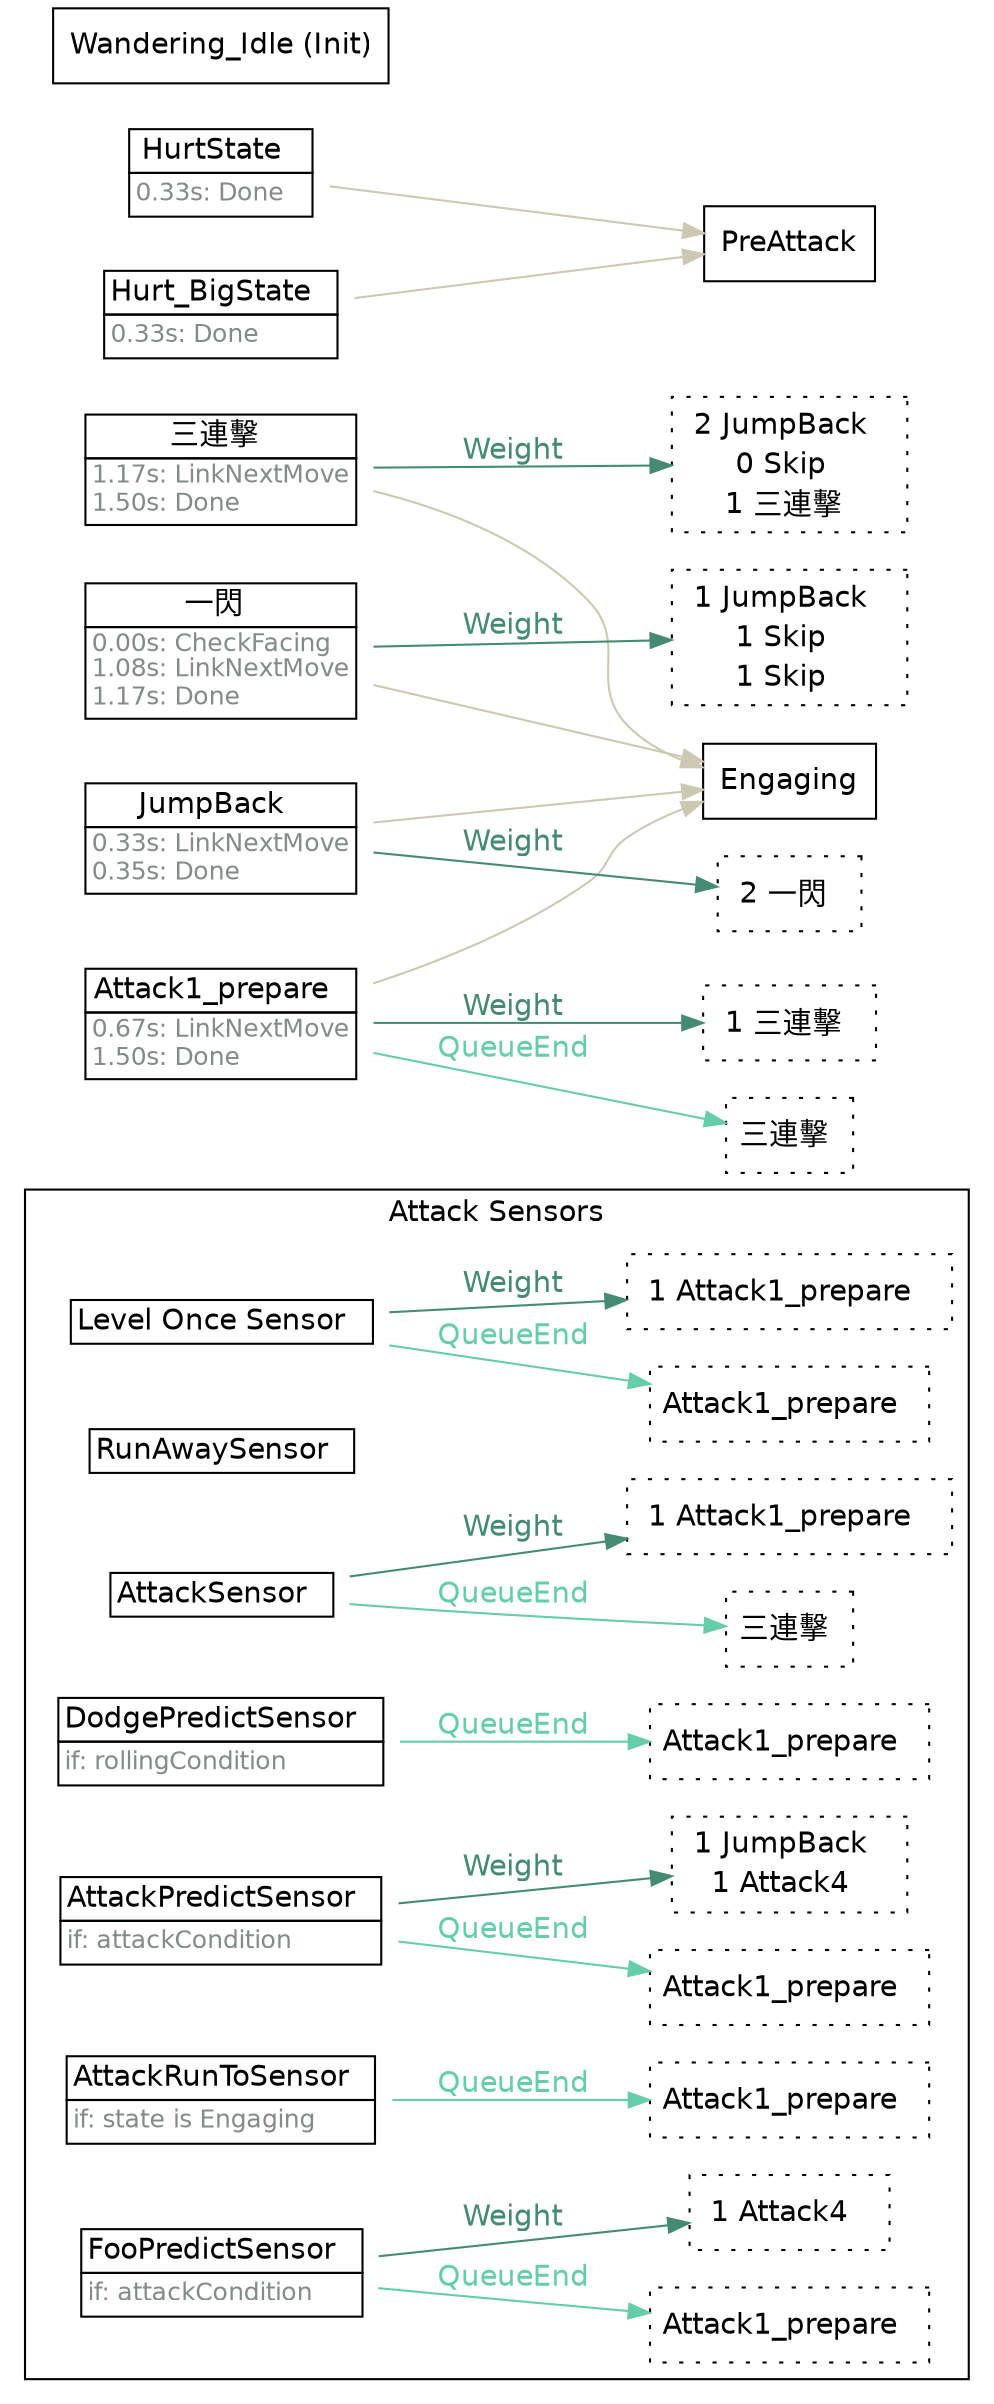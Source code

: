strict digraph "Foo" {
	"rankdir"="LR";
	node ["shape"="box","fontname"="Helvetica"];
	edge ["fontname"="Helvetica"];
	subgraph "cluster_attacksensors" {
		"rank"="sink";
		"label"="Attack Sensors";
		"fontname"="Helvetica";
		"Level Once Sensor" ["shape"="plaintext","label"=<<TABLE border="0" cellspacing="0" cellborder="1" cellpadding="2"><TR><TD>Level Once Sensor  </TD></TR></TABLE>>]
		"Level Once Sensor_linked" ["shape"="box","style"="dotted","label"=<<TABLE border="0" cellspacing="0" cellborder="0" cellpadding="2"><TR><TD>Attack1_prepare  </TD></TR></TABLE>>,"margin"="0.05"]
		"Level Once Sensor" -> "Level Once Sensor_linked"  ["label"="QueueEnd","color"="aquamarine3","fontcolor"="aquamarine3"]
		"Level Once Sensor_weight" ["shape"="box","style"="dotted","label"=<<TABLE border="0" cellspacing="0" cellborder="0" cellpadding="2"><TR><TD>1 Attack1_prepare  </TD></TR></TABLE>>]
		"Level Once Sensor" -> "Level Once Sensor_weight"  ["label"="Weight","color"="aquamarine4","fontcolor"="aquamarine4"]
		"RunAwaySensor" ["shape"="plaintext","label"=<<TABLE border="0" cellspacing="0" cellborder="1" cellpadding="2"><TR><TD>RunAwaySensor  </TD></TR></TABLE>>]
		"AttackSensor" ["shape"="plaintext","label"=<<TABLE border="0" cellspacing="0" cellborder="1" cellpadding="2"><TR><TD>AttackSensor  </TD></TR></TABLE>>]
		"AttackSensor_linked" ["shape"="box","style"="dotted","label"=<<TABLE border="0" cellspacing="0" cellborder="0" cellpadding="2"><TR><TD>三連擊  </TD></TR></TABLE>>,"margin"="0.05"]
		"AttackSensor" -> "AttackSensor_linked"  ["label"="QueueEnd","color"="aquamarine3","fontcolor"="aquamarine3"]
		"AttackSensor_weight" ["shape"="box","style"="dotted","label"=<<TABLE border="0" cellspacing="0" cellborder="0" cellpadding="2"><TR><TD>1 Attack1_prepare  </TD></TR></TABLE>>]
		"AttackSensor" -> "AttackSensor_weight"  ["label"="Weight","color"="aquamarine4","fontcolor"="aquamarine4"]
		"DodgePredictSensor" ["shape"="plaintext","label"=<<TABLE border="0" cellspacing="0" cellborder="1" cellpadding="2"><TR><TD>DodgePredictSensor  </TD></TR><TR><TD align="left" balign="left"><FONT point-size="12" color="azure4">if: rollingCondition</FONT>  </TD></TR></TABLE>>]
		"DodgePredictSensor_linked" ["shape"="box","style"="dotted","label"=<<TABLE border="0" cellspacing="0" cellborder="0" cellpadding="2"><TR><TD>Attack1_prepare  </TD></TR></TABLE>>,"margin"="0.05"]
		"DodgePredictSensor" -> "DodgePredictSensor_linked"  ["label"="QueueEnd","color"="aquamarine3","fontcolor"="aquamarine3"]
		"AttackPredictSensor" ["shape"="plaintext","label"=<<TABLE border="0" cellspacing="0" cellborder="1" cellpadding="2"><TR><TD>AttackPredictSensor  </TD></TR><TR><TD align="left" balign="left"><FONT point-size="12" color="azure4">if: attackCondition</FONT>  </TD></TR></TABLE>>]
		"AttackPredictSensor_linked" ["shape"="box","style"="dotted","label"=<<TABLE border="0" cellspacing="0" cellborder="0" cellpadding="2"><TR><TD>Attack1_prepare  </TD></TR></TABLE>>,"margin"="0.05"]
		"AttackPredictSensor" -> "AttackPredictSensor_linked"  ["label"="QueueEnd","color"="aquamarine3","fontcolor"="aquamarine3"]
		"AttackRunToSensor" ["shape"="plaintext","label"=<<TABLE border="0" cellspacing="0" cellborder="1" cellpadding="2"><TR><TD>AttackRunToSensor  </TD></TR><TR><TD align="left" balign="left"><FONT point-size="12" color="azure4">if: state is Engaging</FONT>  </TD></TR></TABLE>>]
		"AttackRunToSensor_linked" ["shape"="box","style"="dotted","label"=<<TABLE border="0" cellspacing="0" cellborder="0" cellpadding="2"><TR><TD>Attack1_prepare  </TD></TR></TABLE>>,"margin"="0.05"]
		"AttackRunToSensor" -> "AttackRunToSensor_linked"  ["label"="QueueEnd","color"="aquamarine3","fontcolor"="aquamarine3"]
		"AttackPredictSensor" ["shape"="plaintext","label"=<<TABLE border="0" cellspacing="0" cellborder="1" cellpadding="2"><TR><TD>AttackPredictSensor  </TD></TR><TR><TD align="left" balign="left"><FONT point-size="12" color="azure4">if: attackCondition</FONT>  </TD></TR></TABLE>>]
		"AttackPredictSensor_linked" ["shape"="box","style"="dotted","label"=<<TABLE border="0" cellspacing="0" cellborder="0" cellpadding="2"><TR><TD>Attack1_prepare  </TD></TR></TABLE>>,"margin"="0.05"]
		"AttackPredictSensor" -> "AttackPredictSensor_linked"  ["label"="QueueEnd","color"="aquamarine3","fontcolor"="aquamarine3"]
		"AttackPredictSensor_weight" ["shape"="box","style"="dotted","label"=<<TABLE border="0" cellspacing="0" cellborder="0" cellpadding="2"><TR><TD>1 JumpBack  </TD></TR><TR><TD>1 Attack4  </TD></TR></TABLE>>]
		"AttackPredictSensor" -> "AttackPredictSensor_weight"  ["label"="Weight","color"="aquamarine4","fontcolor"="aquamarine4"]
		"FooPredictSensor" ["shape"="plaintext","label"=<<TABLE border="0" cellspacing="0" cellborder="1" cellpadding="2"><TR><TD>FooPredictSensor  </TD></TR><TR><TD align="left" balign="left"><FONT point-size="12" color="azure4">if: attackCondition</FONT>  </TD></TR></TABLE>>]
		"FooPredictSensor_linked" ["shape"="box","style"="dotted","label"=<<TABLE border="0" cellspacing="0" cellborder="0" cellpadding="2"><TR><TD>Attack1_prepare  </TD></TR></TABLE>>,"margin"="0.05"]
		"FooPredictSensor" -> "FooPredictSensor_linked"  ["label"="QueueEnd","color"="aquamarine3","fontcolor"="aquamarine3"]
		"FooPredictSensor_weight" ["shape"="box","style"="dotted","label"=<<TABLE border="0" cellspacing="0" cellborder="0" cellpadding="2"><TR><TD>1 Attack4  </TD></TR></TABLE>>]
		"FooPredictSensor" -> "FooPredictSensor_weight"  ["label"="Weight","color"="aquamarine4","fontcolor"="aquamarine4"]
	}
	
	"Attack1_prepare" -> "Engaging"  ["color"="cornsilk3","fontcolor"="cornsilk3"]
	"Attack1_prepare_linked" ["shape"="box","style"="dotted","label"=<<TABLE border="0" cellspacing="0" cellborder="0" cellpadding="2"><TR><TD>三連擊  </TD></TR></TABLE>>,"margin"="0.05"]
	"Attack1_prepare" -> "Attack1_prepare_linked"  ["label"="QueueEnd","color"="aquamarine3","fontcolor"="aquamarine3"]
	"Attack1_prepare_weight" ["shape"="box","style"="dotted","label"=<<TABLE border="0" cellspacing="0" cellborder="0" cellpadding="2"><TR><TD>1 三連擊  </TD></TR></TABLE>>]
	"Attack1_prepare" -> "Attack1_prepare_weight"  ["label"="Weight","color"="aquamarine4","fontcolor"="aquamarine4"]
	"Attack1_prepare" ["shape"="plaintext","label"=<<TABLE border="0" cellspacing="0" cellborder="1" cellpadding="2"><TR><TD>Attack1_prepare  </TD></TR><TR><TD align="left" balign="left"><FONT point-size="12" color="azure4">0.67s: LinkNextMove<br/>1.50s: Done</FONT>  </TD></TR></TABLE>>]
	"三連擊" -> "Engaging"  ["color"="cornsilk3","fontcolor"="cornsilk3"]
	"三連擊_weight" ["shape"="box","style"="dotted","label"=<<TABLE border="0" cellspacing="0" cellborder="0" cellpadding="2"><TR><TD>2 JumpBack  </TD></TR><TR><TD>0 Skip  </TD></TR><TR><TD>1 三連擊  </TD></TR></TABLE>>]
	"三連擊" -> "三連擊_weight"  ["label"="Weight","color"="aquamarine4","fontcolor"="aquamarine4"]
	"三連擊" ["shape"="plaintext","label"=<<TABLE border="0" cellspacing="0" cellborder="1" cellpadding="2"><TR><TD>三連擊  </TD></TR><TR><TD align="left" balign="left"><FONT point-size="12" color="azure4">1.17s: LinkNextMove<br/>1.50s: Done</FONT>  </TD></TR></TABLE>>]
	"一閃" -> "Engaging"  ["color"="cornsilk3","fontcolor"="cornsilk3"]
	"一閃_weight" ["shape"="box","style"="dotted","label"=<<TABLE border="0" cellspacing="0" cellborder="0" cellpadding="2"><TR><TD>1 JumpBack  </TD></TR><TR><TD>1 Skip  </TD></TR><TR><TD>1 Skip  </TD></TR></TABLE>>]
	"一閃" -> "一閃_weight"  ["label"="Weight","color"="aquamarine4","fontcolor"="aquamarine4"]
	"一閃" ["shape"="plaintext","label"=<<TABLE border="0" cellspacing="0" cellborder="1" cellpadding="2"><TR><TD>一閃  </TD></TR><TR><TD align="left" balign="left"><FONT point-size="12" color="azure4">0.00s: CheckFacing<br/>1.08s: LinkNextMove<br/>1.17s: Done</FONT>  </TD></TR></TABLE>>]
	"HurtState" -> "PreAttack"  ["color"="cornsilk3","fontcolor"="cornsilk3"]
	"HurtState" ["shape"="plaintext","label"=<<TABLE border="0" cellspacing="0" cellborder="1" cellpadding="2"><TR><TD>HurtState  </TD></TR><TR><TD align="left" balign="left"><FONT point-size="12" color="azure4">0.33s: Done</FONT>  </TD></TR></TABLE>>]
	"Hurt_BigState" -> "PreAttack"  ["color"="cornsilk3","fontcolor"="cornsilk3"]
	"Hurt_BigState" ["shape"="plaintext","label"=<<TABLE border="0" cellspacing="0" cellborder="1" cellpadding="2"><TR><TD>Hurt_BigState  </TD></TR><TR><TD align="left" balign="left"><FONT point-size="12" color="azure4">0.33s: Done</FONT>  </TD></TR></TABLE>>]
	"JumpBack" -> "Engaging"  ["color"="cornsilk3","fontcolor"="cornsilk3"]
	"JumpBack_weight" ["shape"="box","style"="dotted","label"=<<TABLE border="0" cellspacing="0" cellborder="0" cellpadding="2"><TR><TD>2 一閃  </TD></TR></TABLE>>]
	"JumpBack" -> "JumpBack_weight"  ["label"="Weight","color"="aquamarine4","fontcolor"="aquamarine4"]
	"JumpBack" ["shape"="plaintext","label"=<<TABLE border="0" cellspacing="0" cellborder="1" cellpadding="2"><TR><TD>JumpBack  </TD></TR><TR><TD align="left" balign="left"><FONT point-size="12" color="azure4">0.33s: LinkNextMove<br/>0.35s: Done</FONT>  </TD></TR></TABLE>>]
	"Wandering_Idle" ["label"="Wandering_Idle (Init)"]
}

